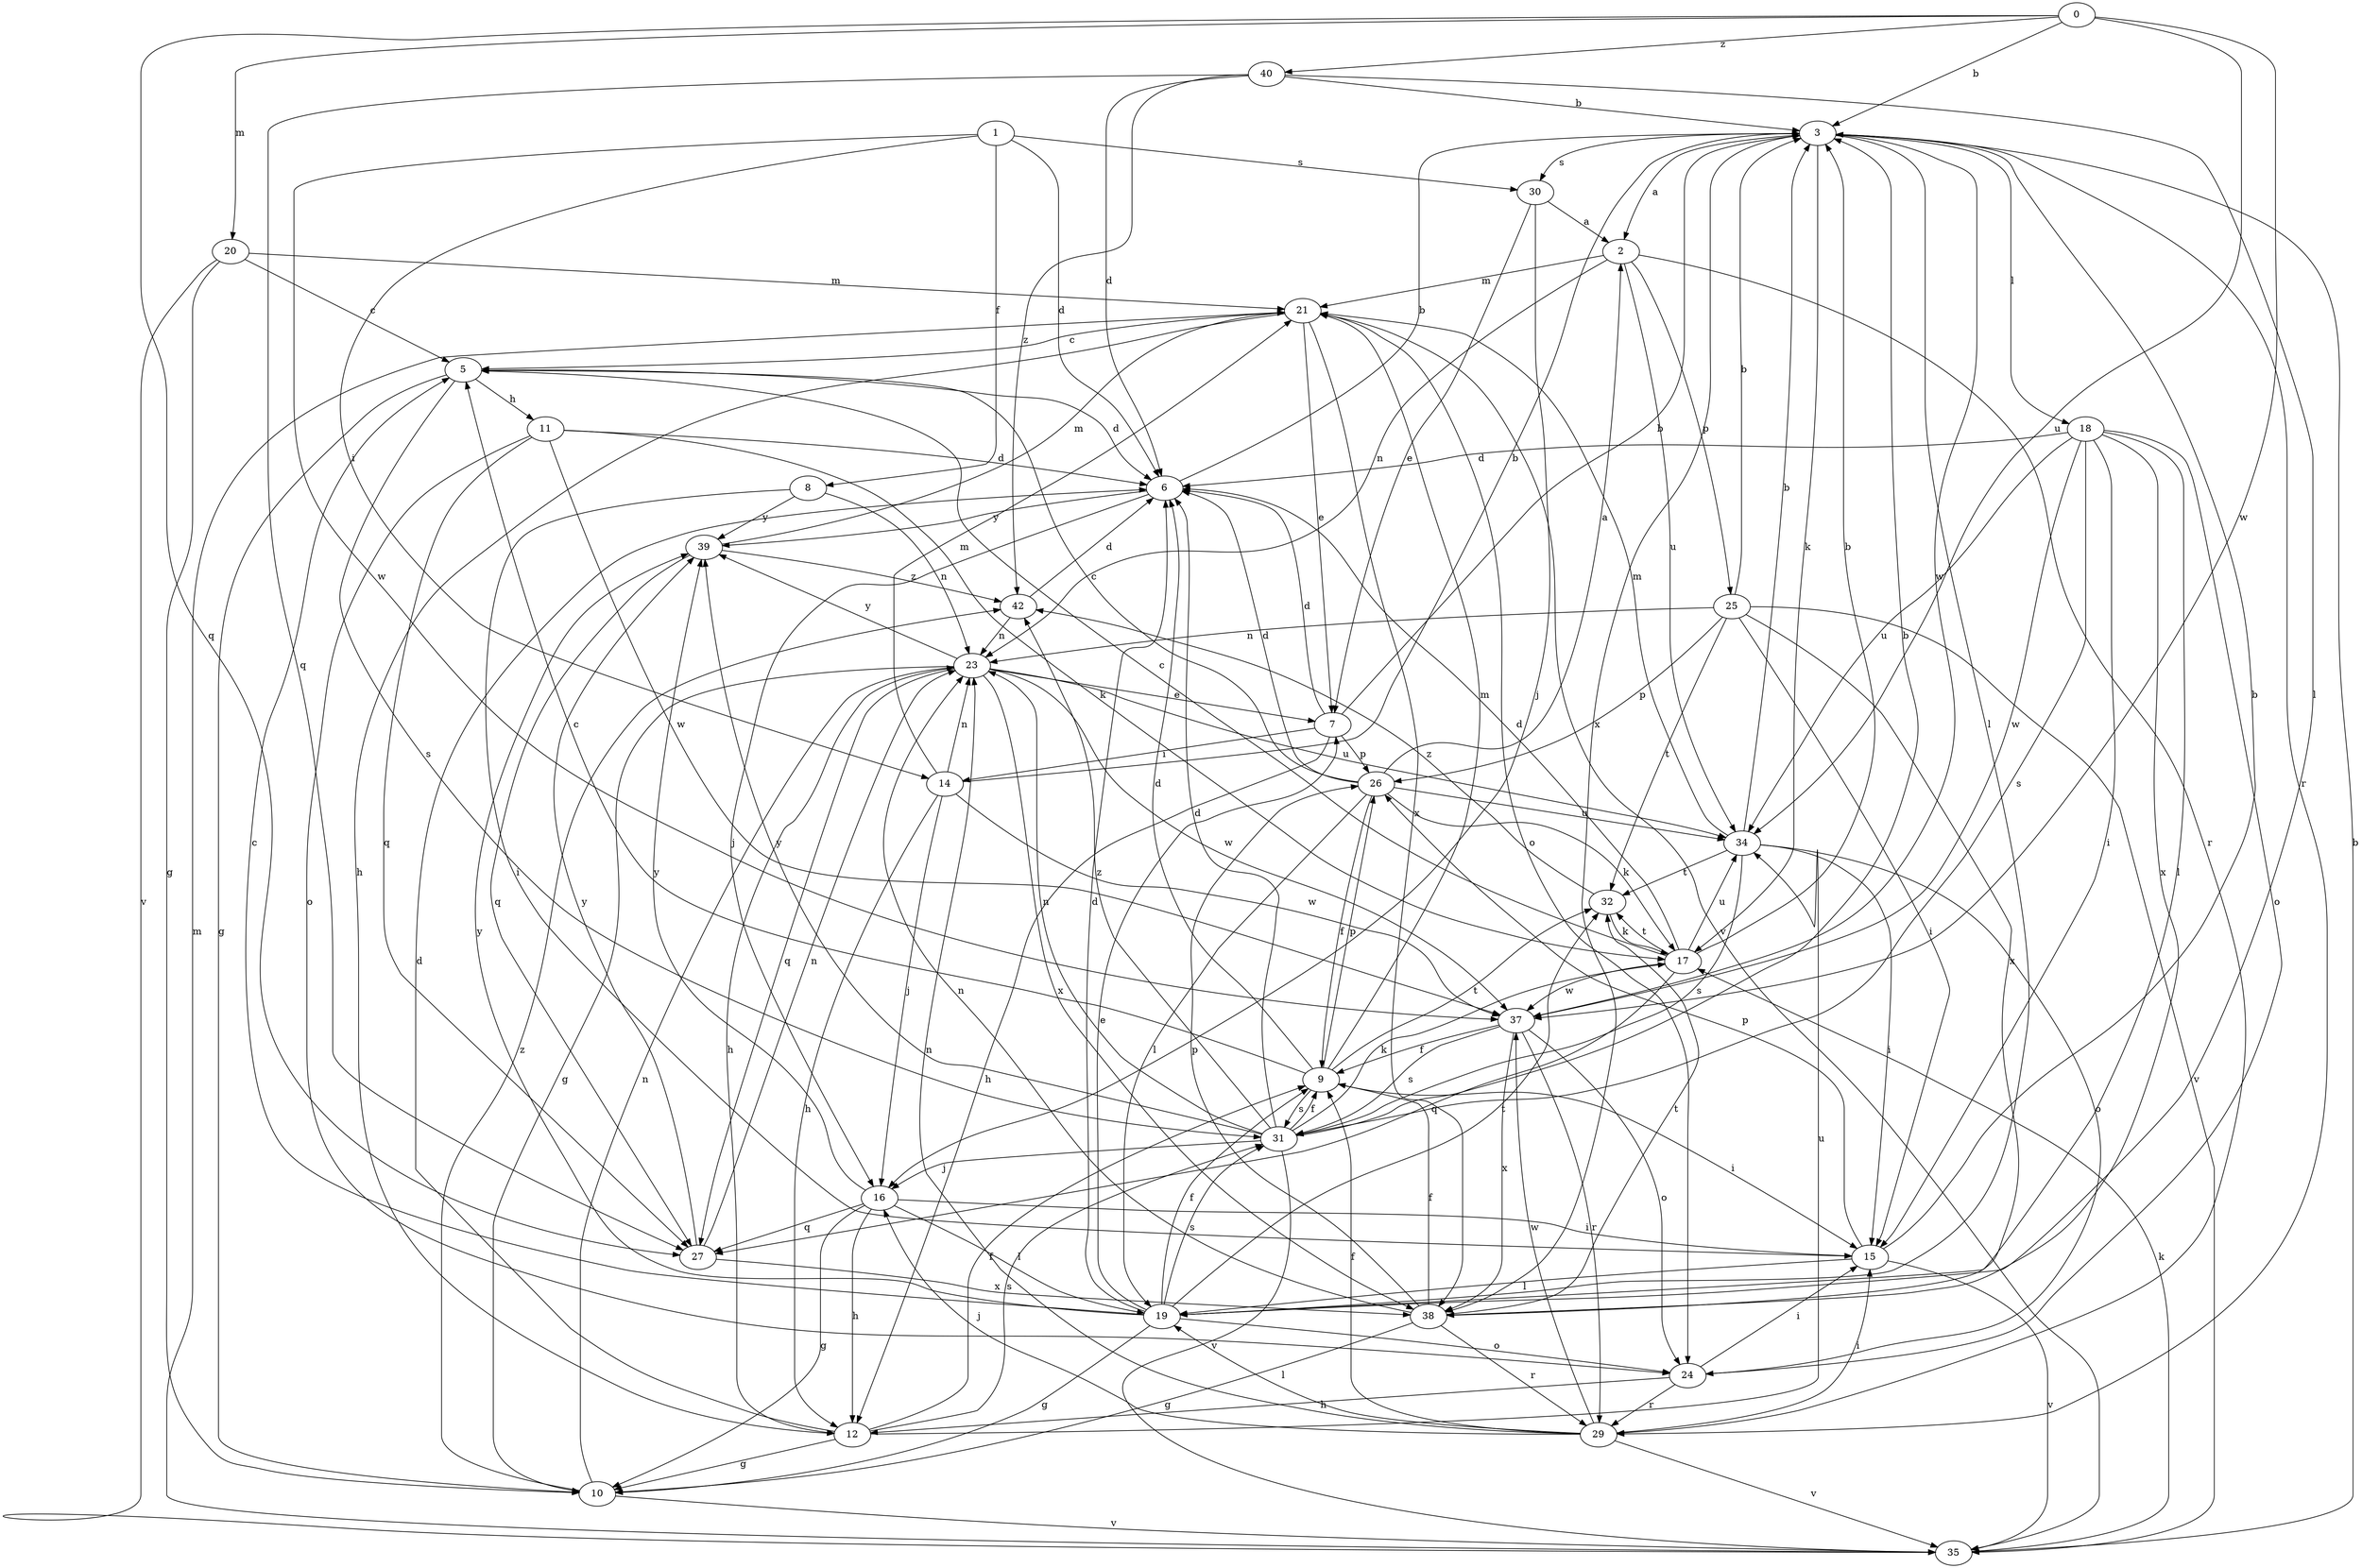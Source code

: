 strict digraph  {
0;
1;
2;
3;
5;
6;
7;
8;
9;
10;
11;
12;
14;
15;
16;
17;
18;
19;
20;
21;
23;
24;
25;
26;
27;
29;
30;
31;
32;
34;
35;
37;
38;
39;
40;
42;
0 -> 3  [label=b];
0 -> 20  [label=m];
0 -> 27  [label=q];
0 -> 34  [label=u];
0 -> 37  [label=w];
0 -> 40  [label=z];
1 -> 6  [label=d];
1 -> 8  [label=f];
1 -> 14  [label=i];
1 -> 30  [label=s];
1 -> 37  [label=w];
2 -> 21  [label=m];
2 -> 23  [label=n];
2 -> 25  [label=p];
2 -> 29  [label=r];
2 -> 34  [label=u];
3 -> 2  [label=a];
3 -> 17  [label=k];
3 -> 18  [label=l];
3 -> 19  [label=l];
3 -> 29  [label=r];
3 -> 30  [label=s];
3 -> 37  [label=w];
3 -> 38  [label=x];
5 -> 6  [label=d];
5 -> 10  [label=g];
5 -> 11  [label=h];
5 -> 31  [label=s];
6 -> 3  [label=b];
6 -> 16  [label=j];
6 -> 39  [label=y];
7 -> 3  [label=b];
7 -> 6  [label=d];
7 -> 12  [label=h];
7 -> 14  [label=i];
7 -> 26  [label=p];
8 -> 15  [label=i];
8 -> 23  [label=n];
8 -> 39  [label=y];
9 -> 5  [label=c];
9 -> 6  [label=d];
9 -> 15  [label=i];
9 -> 21  [label=m];
9 -> 26  [label=p];
9 -> 31  [label=s];
9 -> 32  [label=t];
10 -> 23  [label=n];
10 -> 35  [label=v];
10 -> 42  [label=z];
11 -> 6  [label=d];
11 -> 17  [label=k];
11 -> 24  [label=o];
11 -> 27  [label=q];
11 -> 37  [label=w];
12 -> 6  [label=d];
12 -> 9  [label=f];
12 -> 10  [label=g];
12 -> 31  [label=s];
12 -> 34  [label=u];
14 -> 3  [label=b];
14 -> 12  [label=h];
14 -> 16  [label=j];
14 -> 21  [label=m];
14 -> 23  [label=n];
14 -> 37  [label=w];
15 -> 3  [label=b];
15 -> 19  [label=l];
15 -> 26  [label=p];
15 -> 35  [label=v];
16 -> 10  [label=g];
16 -> 12  [label=h];
16 -> 15  [label=i];
16 -> 19  [label=l];
16 -> 27  [label=q];
16 -> 39  [label=y];
17 -> 3  [label=b];
17 -> 5  [label=c];
17 -> 6  [label=d];
17 -> 27  [label=q];
17 -> 32  [label=t];
17 -> 34  [label=u];
17 -> 37  [label=w];
18 -> 6  [label=d];
18 -> 15  [label=i];
18 -> 19  [label=l];
18 -> 24  [label=o];
18 -> 31  [label=s];
18 -> 34  [label=u];
18 -> 37  [label=w];
18 -> 38  [label=x];
19 -> 5  [label=c];
19 -> 6  [label=d];
19 -> 7  [label=e];
19 -> 9  [label=f];
19 -> 10  [label=g];
19 -> 24  [label=o];
19 -> 31  [label=s];
19 -> 32  [label=t];
19 -> 39  [label=y];
20 -> 5  [label=c];
20 -> 10  [label=g];
20 -> 21  [label=m];
20 -> 35  [label=v];
21 -> 5  [label=c];
21 -> 7  [label=e];
21 -> 12  [label=h];
21 -> 24  [label=o];
21 -> 35  [label=v];
21 -> 38  [label=x];
23 -> 7  [label=e];
23 -> 10  [label=g];
23 -> 12  [label=h];
23 -> 27  [label=q];
23 -> 34  [label=u];
23 -> 37  [label=w];
23 -> 38  [label=x];
23 -> 39  [label=y];
24 -> 12  [label=h];
24 -> 15  [label=i];
24 -> 29  [label=r];
25 -> 3  [label=b];
25 -> 15  [label=i];
25 -> 23  [label=n];
25 -> 26  [label=p];
25 -> 32  [label=t];
25 -> 35  [label=v];
25 -> 38  [label=x];
26 -> 2  [label=a];
26 -> 5  [label=c];
26 -> 6  [label=d];
26 -> 9  [label=f];
26 -> 17  [label=k];
26 -> 19  [label=l];
26 -> 34  [label=u];
27 -> 23  [label=n];
27 -> 38  [label=x];
27 -> 39  [label=y];
29 -> 9  [label=f];
29 -> 15  [label=i];
29 -> 16  [label=j];
29 -> 19  [label=l];
29 -> 23  [label=n];
29 -> 35  [label=v];
29 -> 37  [label=w];
30 -> 2  [label=a];
30 -> 7  [label=e];
30 -> 16  [label=j];
31 -> 3  [label=b];
31 -> 6  [label=d];
31 -> 9  [label=f];
31 -> 16  [label=j];
31 -> 17  [label=k];
31 -> 23  [label=n];
31 -> 35  [label=v];
31 -> 39  [label=y];
31 -> 42  [label=z];
32 -> 17  [label=k];
32 -> 42  [label=z];
34 -> 3  [label=b];
34 -> 15  [label=i];
34 -> 21  [label=m];
34 -> 24  [label=o];
34 -> 31  [label=s];
34 -> 32  [label=t];
35 -> 3  [label=b];
35 -> 17  [label=k];
35 -> 21  [label=m];
37 -> 9  [label=f];
37 -> 24  [label=o];
37 -> 29  [label=r];
37 -> 31  [label=s];
37 -> 38  [label=x];
38 -> 9  [label=f];
38 -> 10  [label=g];
38 -> 23  [label=n];
38 -> 26  [label=p];
38 -> 29  [label=r];
38 -> 32  [label=t];
39 -> 21  [label=m];
39 -> 27  [label=q];
39 -> 42  [label=z];
40 -> 3  [label=b];
40 -> 6  [label=d];
40 -> 19  [label=l];
40 -> 27  [label=q];
40 -> 42  [label=z];
42 -> 6  [label=d];
42 -> 23  [label=n];
}
